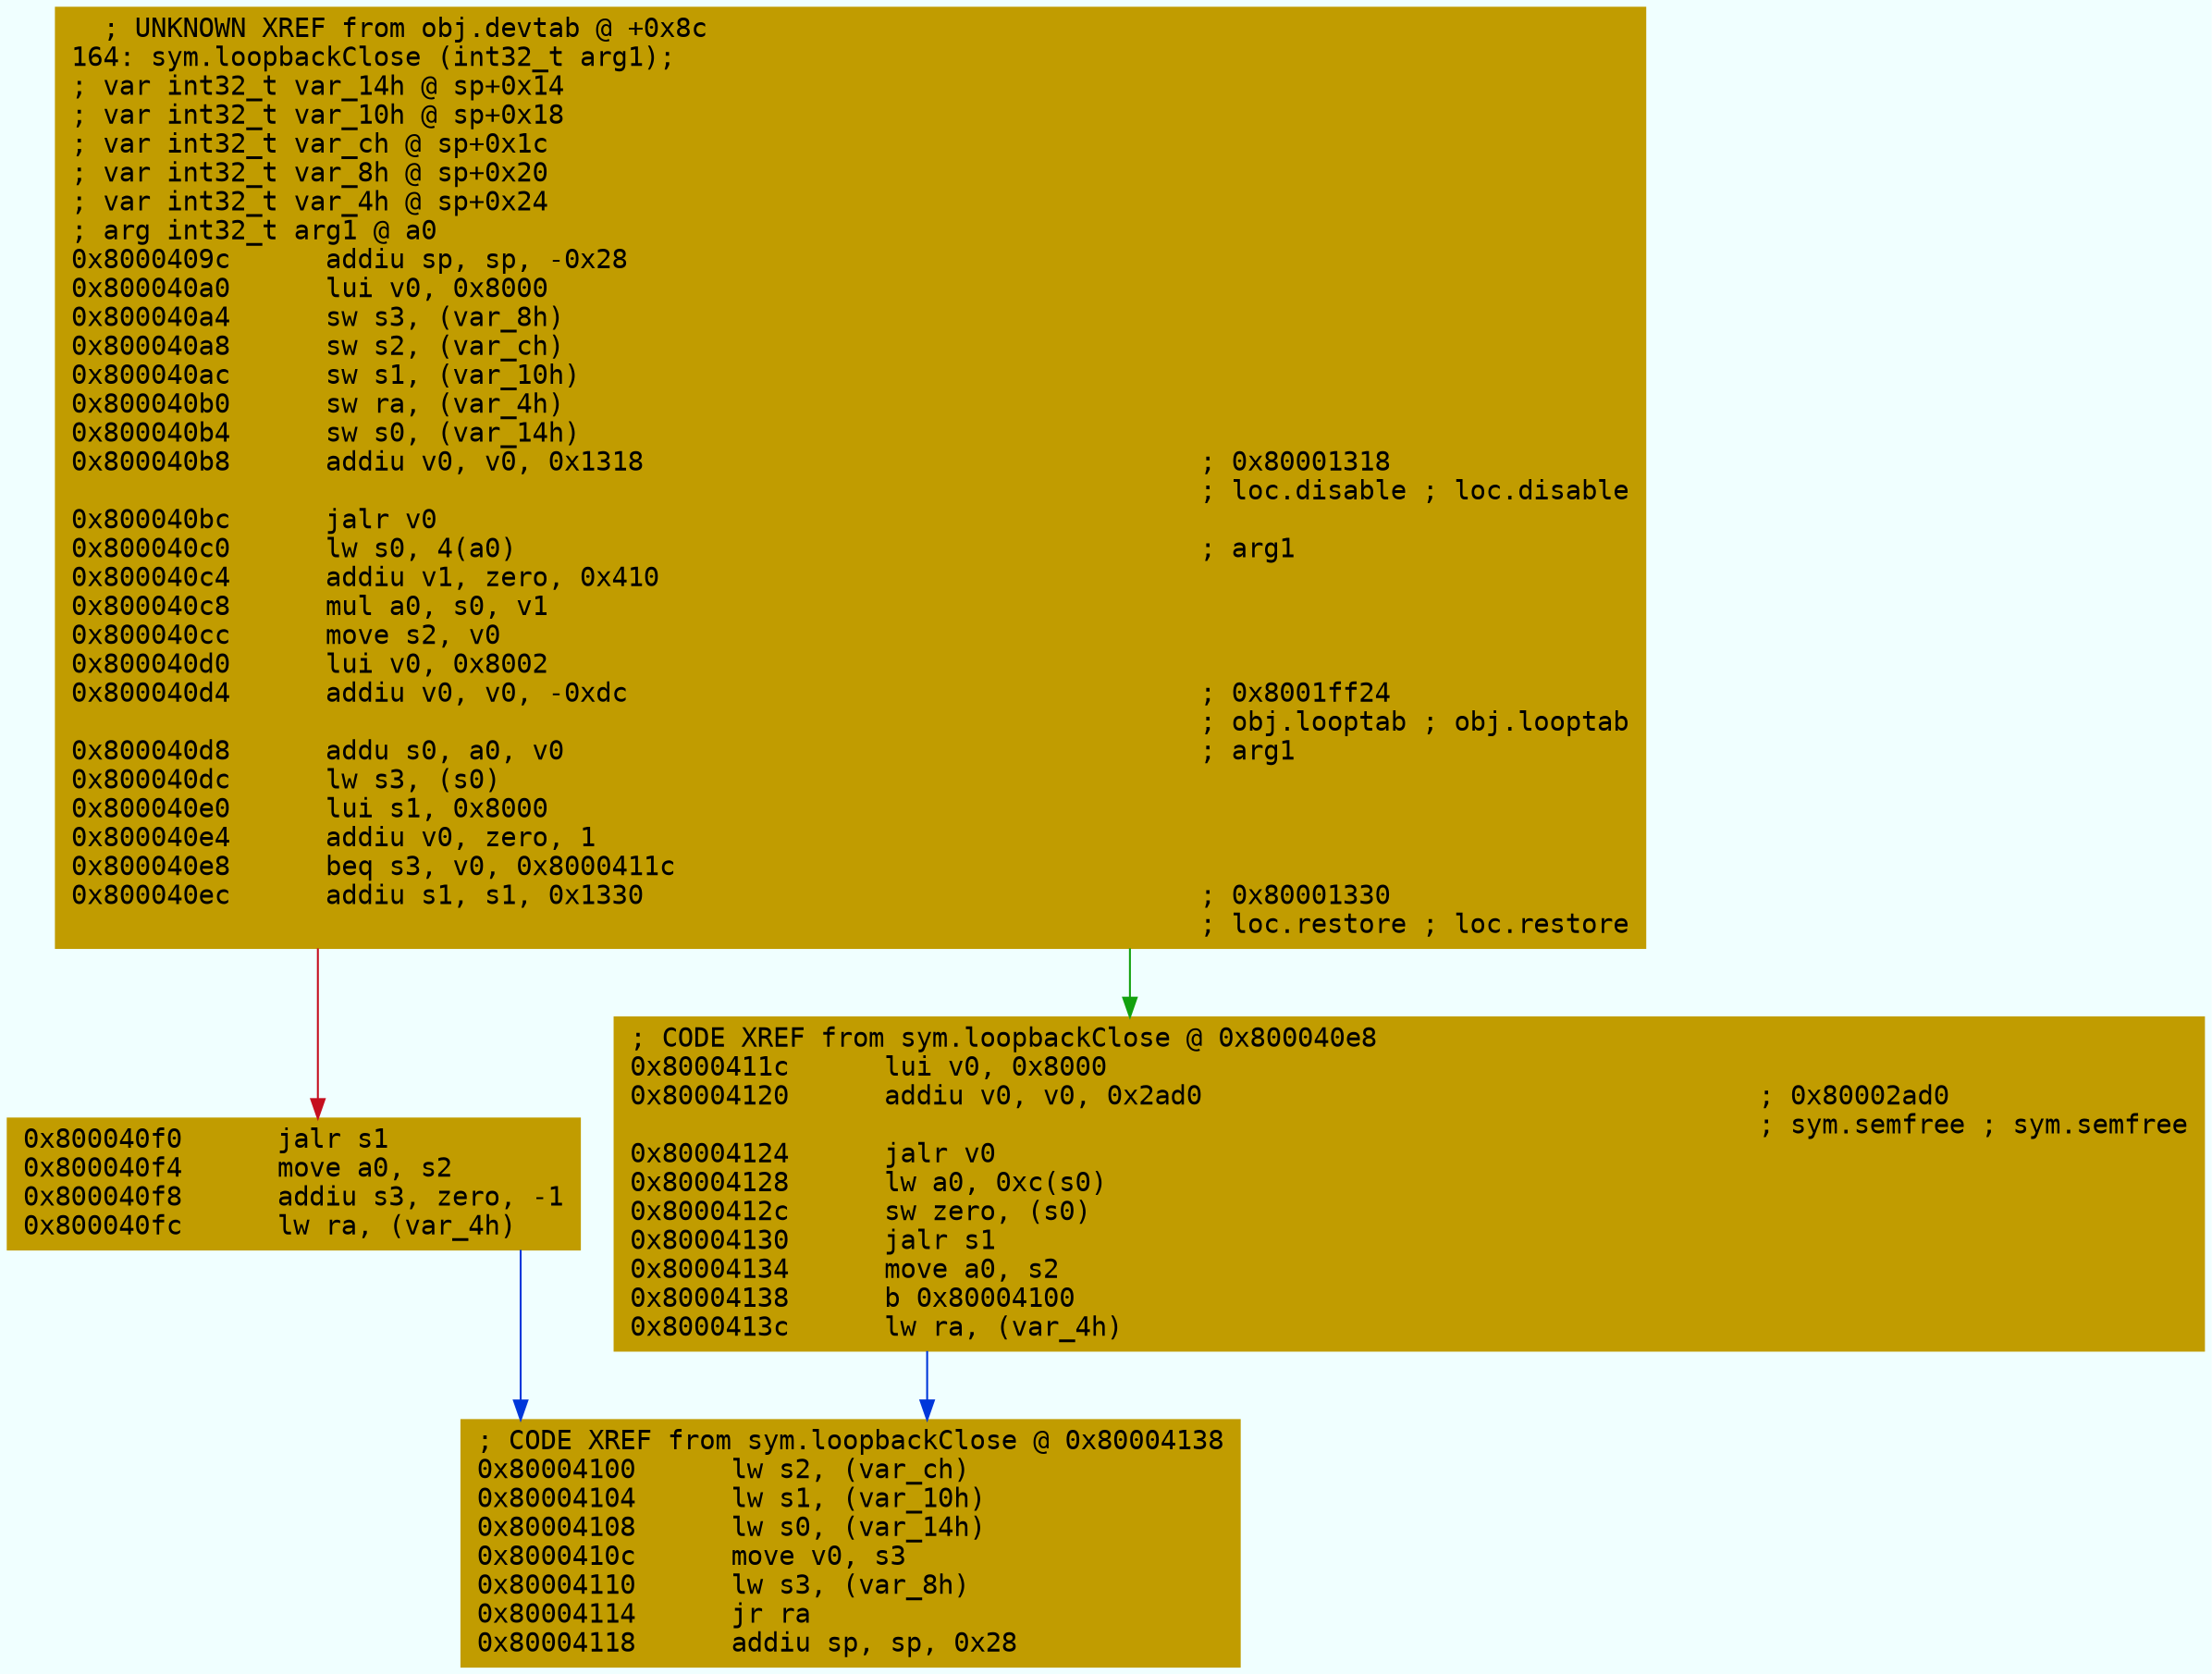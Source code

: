 digraph code {
	graph [bgcolor=azure fontsize=8 fontname="Courier" splines="ortho"];
	node [fillcolor=gray style=filled shape=box];
	edge [arrowhead="normal"];
	"0x8000409c" [URL="sym.loopbackClose/0x8000409c", fillcolor="#c19c00",color="#c19c00", fontname="Courier",label="  ; UNKNOWN XREF from obj.devtab @ +0x8c\l164: sym.loopbackClose (int32_t arg1);\l; var int32_t var_14h @ sp+0x14\l; var int32_t var_10h @ sp+0x18\l; var int32_t var_ch @ sp+0x1c\l; var int32_t var_8h @ sp+0x20\l; var int32_t var_4h @ sp+0x24\l; arg int32_t arg1 @ a0\l0x8000409c      addiu sp, sp, -0x28\l0x800040a0      lui v0, 0x8000\l0x800040a4      sw s3, (var_8h)\l0x800040a8      sw s2, (var_ch)\l0x800040ac      sw s1, (var_10h)\l0x800040b0      sw ra, (var_4h)\l0x800040b4      sw s0, (var_14h)\l0x800040b8      addiu v0, v0, 0x1318                                   ; 0x80001318\l                                                                       ; loc.disable ; loc.disable\l0x800040bc      jalr v0\l0x800040c0      lw s0, 4(a0)                                           ; arg1\l0x800040c4      addiu v1, zero, 0x410\l0x800040c8      mul a0, s0, v1\l0x800040cc      move s2, v0\l0x800040d0      lui v0, 0x8002\l0x800040d4      addiu v0, v0, -0xdc                                    ; 0x8001ff24\l                                                                       ; obj.looptab ; obj.looptab\l0x800040d8      addu s0, a0, v0                                        ; arg1\l0x800040dc      lw s3, (s0)\l0x800040e0      lui s1, 0x8000\l0x800040e4      addiu v0, zero, 1\l0x800040e8      beq s3, v0, 0x8000411c\l0x800040ec      addiu s1, s1, 0x1330                                   ; 0x80001330\l                                                                       ; loc.restore ; loc.restore\l"]
	"0x800040f0" [URL="sym.loopbackClose/0x800040f0", fillcolor="#c19c00",color="#c19c00", fontname="Courier",label="0x800040f0      jalr s1\l0x800040f4      move a0, s2\l0x800040f8      addiu s3, zero, -1\l0x800040fc      lw ra, (var_4h)\l"]
	"0x80004100" [URL="sym.loopbackClose/0x80004100", fillcolor="#c19c00",color="#c19c00", fontname="Courier",label="; CODE XREF from sym.loopbackClose @ 0x80004138\l0x80004100      lw s2, (var_ch)\l0x80004104      lw s1, (var_10h)\l0x80004108      lw s0, (var_14h)\l0x8000410c      move v0, s3\l0x80004110      lw s3, (var_8h)\l0x80004114      jr ra\l0x80004118      addiu sp, sp, 0x28\l"]
	"0x8000411c" [URL="sym.loopbackClose/0x8000411c", fillcolor="#c19c00",color="#c19c00", fontname="Courier",label="; CODE XREF from sym.loopbackClose @ 0x800040e8\l0x8000411c      lui v0, 0x8000\l0x80004120      addiu v0, v0, 0x2ad0                                   ; 0x80002ad0\l                                                                       ; sym.semfree ; sym.semfree\l0x80004124      jalr v0\l0x80004128      lw a0, 0xc(s0)\l0x8000412c      sw zero, (s0)\l0x80004130      jalr s1\l0x80004134      move a0, s2\l0x80004138      b 0x80004100\l0x8000413c      lw ra, (var_4h)\l"]
        "0x8000409c" -> "0x8000411c" [color="#13a10e"];
        "0x8000409c" -> "0x800040f0" [color="#c50f1f"];
        "0x800040f0" -> "0x80004100" [color="#0037da"];
        "0x8000411c" -> "0x80004100" [color="#0037da"];
}
